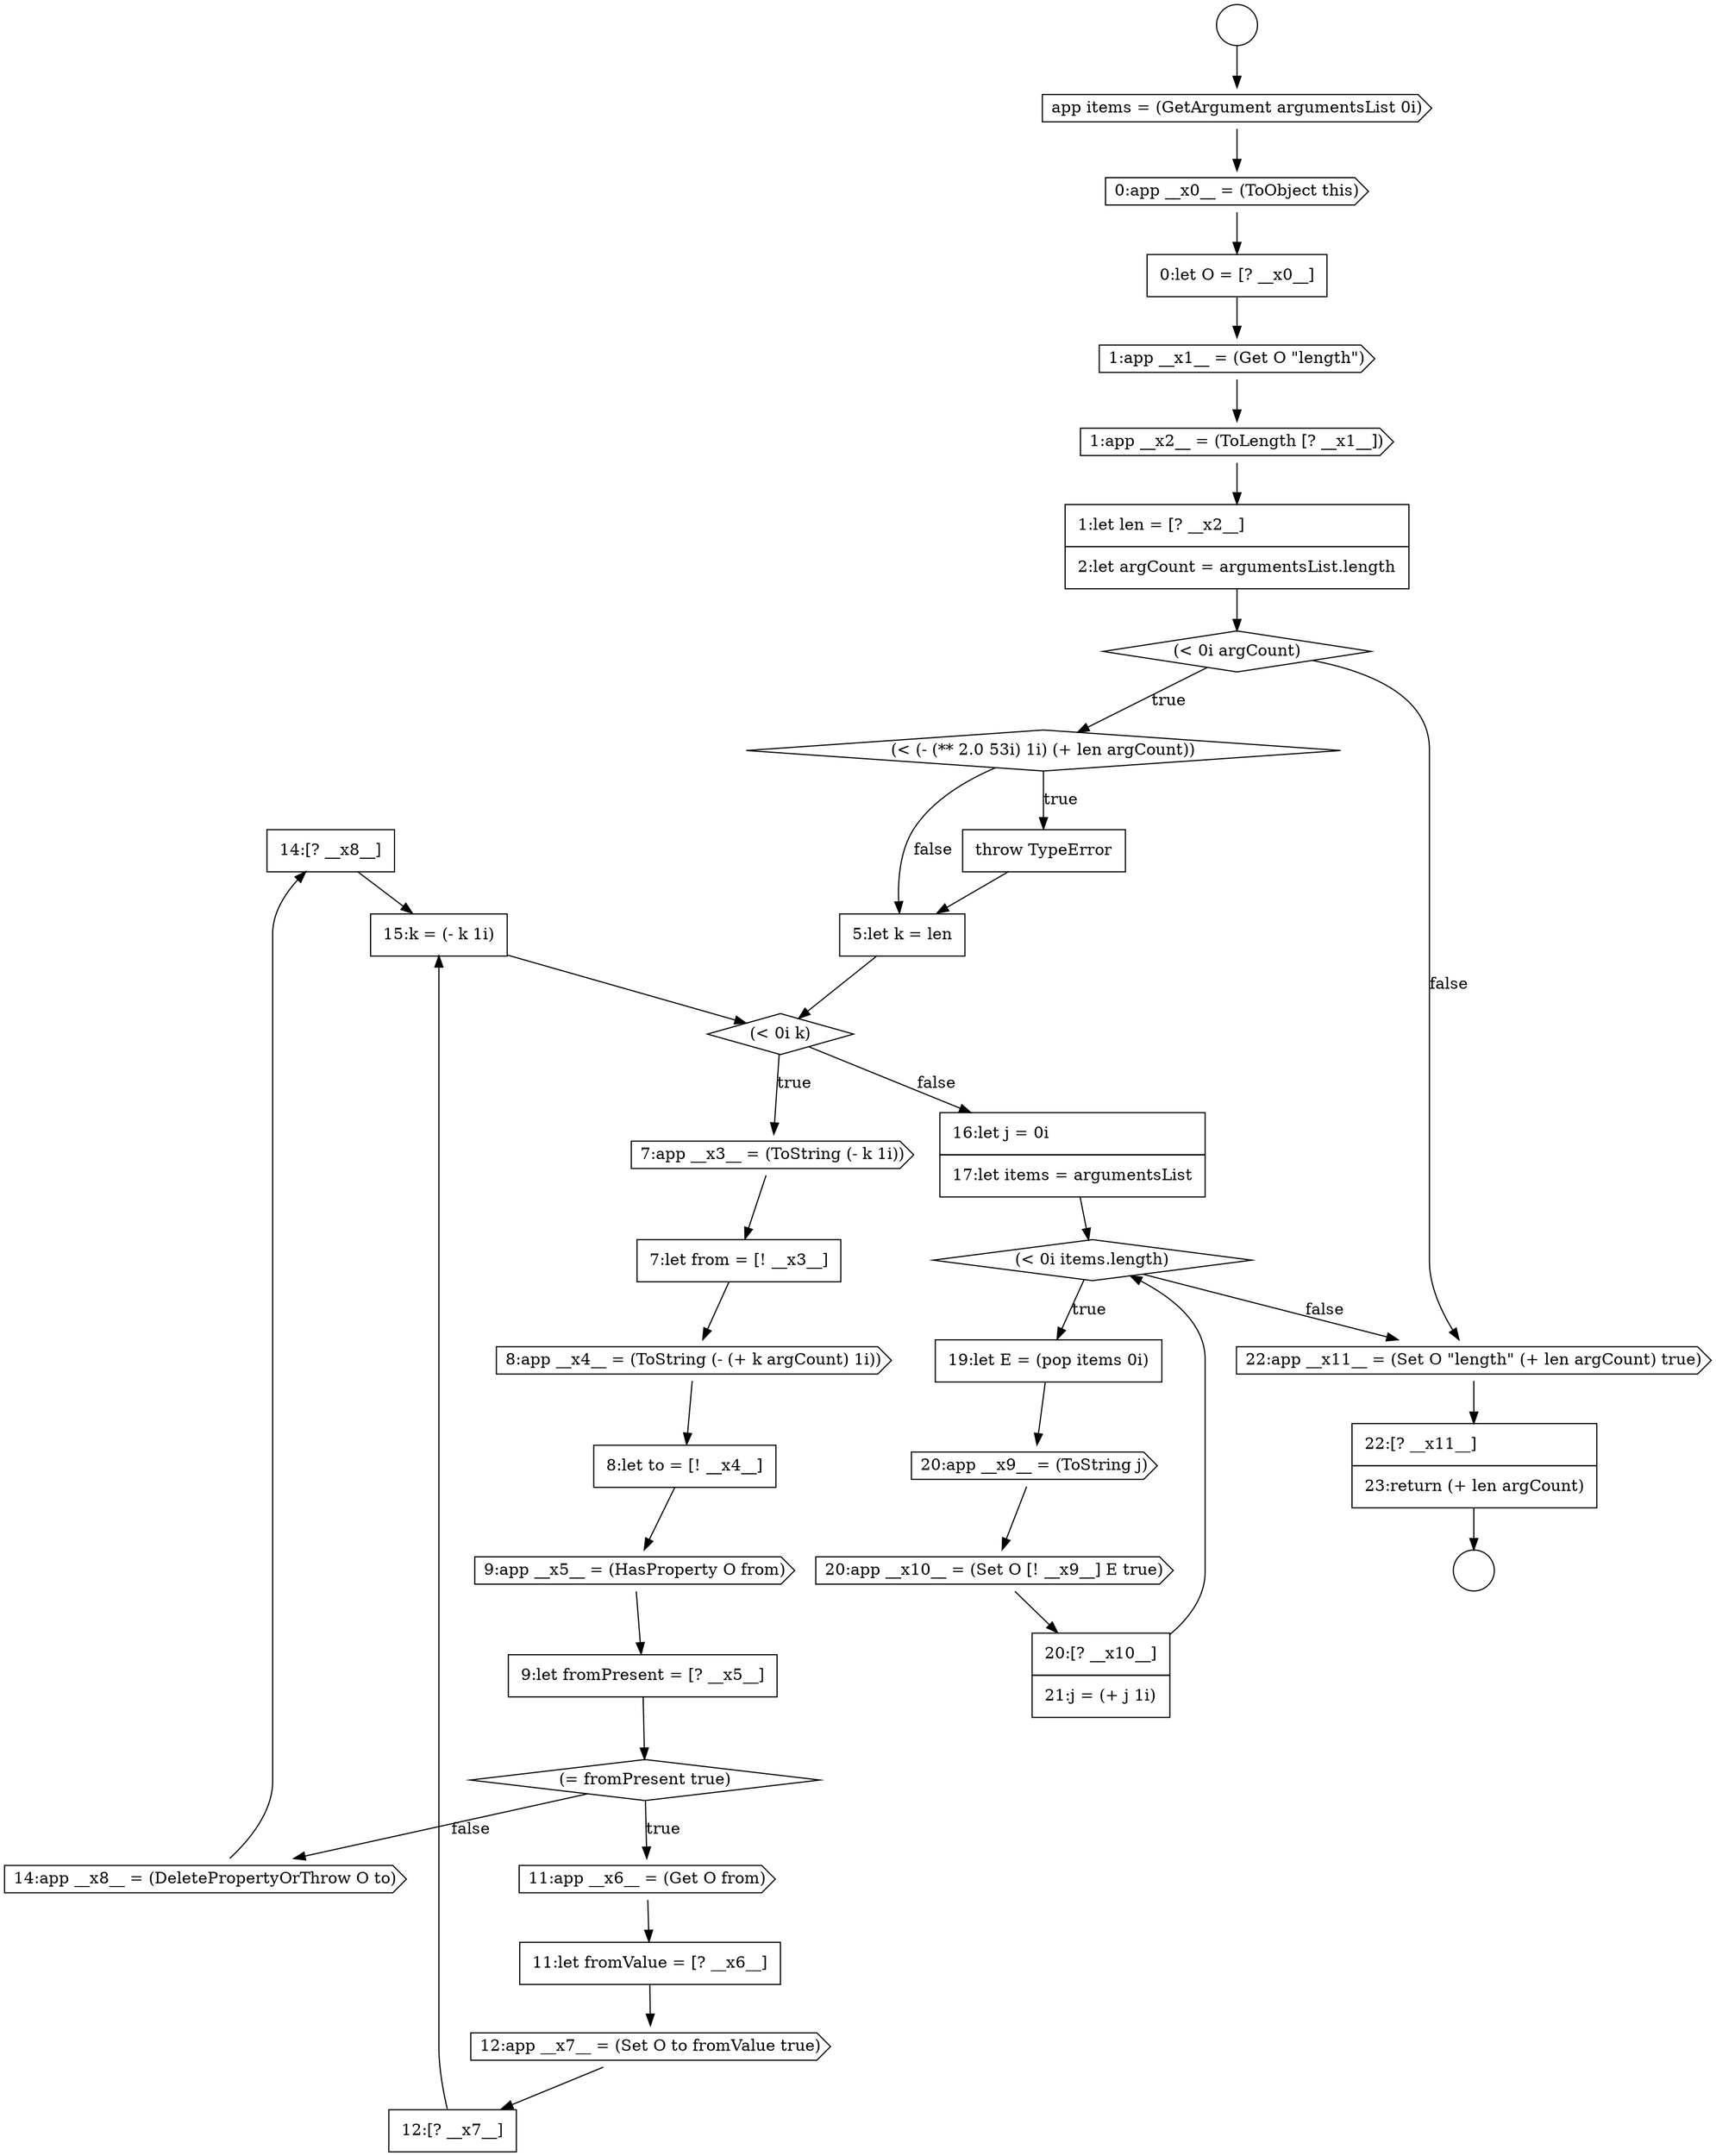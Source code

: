 digraph {
  node15590 [shape=none, margin=0, label=<<font color="black">
    <table border="0" cellborder="1" cellspacing="0" cellpadding="10">
      <tr><td align="left">14:[? __x8__]</td></tr>
    </table>
  </font>> color="black" fillcolor="white" style=filled]
  node15586 [shape=none, margin=0, label=<<font color="black">
    <table border="0" cellborder="1" cellspacing="0" cellpadding="10">
      <tr><td align="left">11:let fromValue = [? __x6__]</td></tr>
    </table>
  </font>> color="black" fillcolor="white" style=filled]
  node15569 [shape=none, margin=0, label=<<font color="black">
    <table border="0" cellborder="1" cellspacing="0" cellpadding="10">
      <tr><td align="left">0:let O = [? __x0__]</td></tr>
    </table>
  </font>> color="black" fillcolor="white" style=filled]
  node15591 [shape=none, margin=0, label=<<font color="black">
    <table border="0" cellborder="1" cellspacing="0" cellpadding="10">
      <tr><td align="left">15:k = (- k 1i)</td></tr>
    </table>
  </font>> color="black" fillcolor="white" style=filled]
  node15592 [shape=none, margin=0, label=<<font color="black">
    <table border="0" cellborder="1" cellspacing="0" cellpadding="10">
      <tr><td align="left">16:let j = 0i</td></tr>
      <tr><td align="left">17:let items = argumentsList</td></tr>
    </table>
  </font>> color="black" fillcolor="white" style=filled]
  node15594 [shape=none, margin=0, label=<<font color="black">
    <table border="0" cellborder="1" cellspacing="0" cellpadding="10">
      <tr><td align="left">19:let E = (pop items 0i)</td></tr>
    </table>
  </font>> color="black" fillcolor="white" style=filled]
  node15577 [shape=diamond, label=<<font color="black">(&lt; 0i k)</font>> color="black" fillcolor="white" style=filled]
  node15575 [shape=none, margin=0, label=<<font color="black">
    <table border="0" cellborder="1" cellspacing="0" cellpadding="10">
      <tr><td align="left">throw TypeError</td></tr>
    </table>
  </font>> color="black" fillcolor="white" style=filled]
  node15571 [shape=cds, label=<<font color="black">1:app __x2__ = (ToLength [? __x1__])</font>> color="black" fillcolor="white" style=filled]
  node15598 [shape=cds, label=<<font color="black">22:app __x11__ = (Set O &quot;length&quot; (+ len argCount) true)</font>> color="black" fillcolor="white" style=filled]
  node15597 [shape=none, margin=0, label=<<font color="black">
    <table border="0" cellborder="1" cellspacing="0" cellpadding="10">
      <tr><td align="left">20:[? __x10__]</td></tr>
      <tr><td align="left">21:j = (+ j 1i)</td></tr>
    </table>
  </font>> color="black" fillcolor="white" style=filled]
  node15596 [shape=cds, label=<<font color="black">20:app __x10__ = (Set O [! __x9__] E true)</font>> color="black" fillcolor="white" style=filled]
  node15573 [shape=diamond, label=<<font color="black">(&lt; 0i argCount)</font>> color="black" fillcolor="white" style=filled]
  node15568 [shape=cds, label=<<font color="black">0:app __x0__ = (ToObject this)</font>> color="black" fillcolor="white" style=filled]
  node15579 [shape=none, margin=0, label=<<font color="black">
    <table border="0" cellborder="1" cellspacing="0" cellpadding="10">
      <tr><td align="left">7:let from = [! __x3__]</td></tr>
    </table>
  </font>> color="black" fillcolor="white" style=filled]
  node15574 [shape=diamond, label=<<font color="black">(&lt; (- (** 2.0 53i) 1i) (+ len argCount))</font>> color="black" fillcolor="white" style=filled]
  node15595 [shape=cds, label=<<font color="black">20:app __x9__ = (ToString j)</font>> color="black" fillcolor="white" style=filled]
  node15578 [shape=cds, label=<<font color="black">7:app __x3__ = (ToString (- k 1i))</font>> color="black" fillcolor="white" style=filled]
  node15599 [shape=none, margin=0, label=<<font color="black">
    <table border="0" cellborder="1" cellspacing="0" cellpadding="10">
      <tr><td align="left">22:[? __x11__]</td></tr>
      <tr><td align="left">23:return (+ len argCount)</td></tr>
    </table>
  </font>> color="black" fillcolor="white" style=filled]
  node15584 [shape=diamond, label=<<font color="black">(= fromPresent true)</font>> color="black" fillcolor="white" style=filled]
  node15582 [shape=cds, label=<<font color="black">9:app __x5__ = (HasProperty O from)</font>> color="black" fillcolor="white" style=filled]
  node15587 [shape=cds, label=<<font color="black">12:app __x7__ = (Set O to fromValue true)</font>> color="black" fillcolor="white" style=filled]
  node15567 [shape=cds, label=<<font color="black">app items = (GetArgument argumentsList 0i)</font>> color="black" fillcolor="white" style=filled]
  node15570 [shape=cds, label=<<font color="black">1:app __x1__ = (Get O &quot;length&quot;)</font>> color="black" fillcolor="white" style=filled]
  node15588 [shape=none, margin=0, label=<<font color="black">
    <table border="0" cellborder="1" cellspacing="0" cellpadding="10">
      <tr><td align="left">12:[? __x7__]</td></tr>
    </table>
  </font>> color="black" fillcolor="white" style=filled]
  node15583 [shape=none, margin=0, label=<<font color="black">
    <table border="0" cellborder="1" cellspacing="0" cellpadding="10">
      <tr><td align="left">9:let fromPresent = [? __x5__]</td></tr>
    </table>
  </font>> color="black" fillcolor="white" style=filled]
  node15581 [shape=none, margin=0, label=<<font color="black">
    <table border="0" cellborder="1" cellspacing="0" cellpadding="10">
      <tr><td align="left">8:let to = [! __x4__]</td></tr>
    </table>
  </font>> color="black" fillcolor="white" style=filled]
  node15566 [shape=circle label=" " color="black" fillcolor="white" style=filled]
  node15580 [shape=cds, label=<<font color="black">8:app __x4__ = (ToString (- (+ k argCount) 1i))</font>> color="black" fillcolor="white" style=filled]
  node15593 [shape=diamond, label=<<font color="black">(&lt; 0i items.length)</font>> color="black" fillcolor="white" style=filled]
  node15576 [shape=none, margin=0, label=<<font color="black">
    <table border="0" cellborder="1" cellspacing="0" cellpadding="10">
      <tr><td align="left">5:let k = len</td></tr>
    </table>
  </font>> color="black" fillcolor="white" style=filled]
  node15589 [shape=cds, label=<<font color="black">14:app __x8__ = (DeletePropertyOrThrow O to)</font>> color="black" fillcolor="white" style=filled]
  node15572 [shape=none, margin=0, label=<<font color="black">
    <table border="0" cellborder="1" cellspacing="0" cellpadding="10">
      <tr><td align="left">1:let len = [? __x2__]</td></tr>
      <tr><td align="left">2:let argCount = argumentsList.length</td></tr>
    </table>
  </font>> color="black" fillcolor="white" style=filled]
  node15565 [shape=circle label=" " color="black" fillcolor="white" style=filled]
  node15585 [shape=cds, label=<<font color="black">11:app __x6__ = (Get O from)</font>> color="black" fillcolor="white" style=filled]
  node15565 -> node15567 [ color="black"]
  node15569 -> node15570 [ color="black"]
  node15567 -> node15568 [ color="black"]
  node15597 -> node15593 [ color="black"]
  node15583 -> node15584 [ color="black"]
  node15581 -> node15582 [ color="black"]
  node15574 -> node15575 [label=<<font color="black">true</font>> color="black"]
  node15574 -> node15576 [label=<<font color="black">false</font>> color="black"]
  node15595 -> node15596 [ color="black"]
  node15568 -> node15569 [ color="black"]
  node15585 -> node15586 [ color="black"]
  node15584 -> node15585 [label=<<font color="black">true</font>> color="black"]
  node15584 -> node15589 [label=<<font color="black">false</font>> color="black"]
  node15586 -> node15587 [ color="black"]
  node15572 -> node15573 [ color="black"]
  node15577 -> node15578 [label=<<font color="black">true</font>> color="black"]
  node15577 -> node15592 [label=<<font color="black">false</font>> color="black"]
  node15576 -> node15577 [ color="black"]
  node15579 -> node15580 [ color="black"]
  node15571 -> node15572 [ color="black"]
  node15593 -> node15594 [label=<<font color="black">true</font>> color="black"]
  node15593 -> node15598 [label=<<font color="black">false</font>> color="black"]
  node15582 -> node15583 [ color="black"]
  node15578 -> node15579 [ color="black"]
  node15570 -> node15571 [ color="black"]
  node15590 -> node15591 [ color="black"]
  node15594 -> node15595 [ color="black"]
  node15580 -> node15581 [ color="black"]
  node15575 -> node15576 [ color="black"]
  node15589 -> node15590 [ color="black"]
  node15592 -> node15593 [ color="black"]
  node15596 -> node15597 [ color="black"]
  node15587 -> node15588 [ color="black"]
  node15598 -> node15599 [ color="black"]
  node15591 -> node15577 [ color="black"]
  node15588 -> node15591 [ color="black"]
  node15599 -> node15566 [ color="black"]
  node15573 -> node15574 [label=<<font color="black">true</font>> color="black"]
  node15573 -> node15598 [label=<<font color="black">false</font>> color="black"]
}
